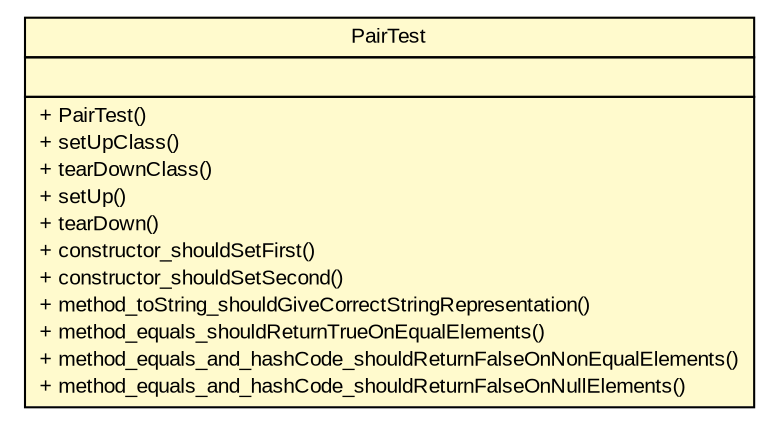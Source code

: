 #!/usr/local/bin/dot
#
# Class diagram 
# Generated by UMLGraph version R5_6 (http://www.umlgraph.org/)
#

digraph G {
	edge [fontname="arial",fontsize=10,labelfontname="arial",labelfontsize=10];
	node [fontname="arial",fontsize=10,shape=plaintext];
	nodesep=0.25;
	ranksep=0.5;
	// com.github.tilastokeskus.matertis.util.PairTest
	c399 [label=<<table title="com.github.tilastokeskus.matertis.util.PairTest" border="0" cellborder="1" cellspacing="0" cellpadding="2" port="p" bgcolor="lemonChiffon" href="./PairTest.html">
		<tr><td><table border="0" cellspacing="0" cellpadding="1">
<tr><td align="center" balign="center"> PairTest </td></tr>
		</table></td></tr>
		<tr><td><table border="0" cellspacing="0" cellpadding="1">
<tr><td align="left" balign="left">  </td></tr>
		</table></td></tr>
		<tr><td><table border="0" cellspacing="0" cellpadding="1">
<tr><td align="left" balign="left"> + PairTest() </td></tr>
<tr><td align="left" balign="left"> + setUpClass() </td></tr>
<tr><td align="left" balign="left"> + tearDownClass() </td></tr>
<tr><td align="left" balign="left"> + setUp() </td></tr>
<tr><td align="left" balign="left"> + tearDown() </td></tr>
<tr><td align="left" balign="left"> + constructor_shouldSetFirst() </td></tr>
<tr><td align="left" balign="left"> + constructor_shouldSetSecond() </td></tr>
<tr><td align="left" balign="left"> + method_toString_shouldGiveCorrectStringRepresentation() </td></tr>
<tr><td align="left" balign="left"> + method_equals_shouldReturnTrueOnEqualElements() </td></tr>
<tr><td align="left" balign="left"> + method_equals_and_hashCode_shouldReturnFalseOnNonEqualElements() </td></tr>
<tr><td align="left" balign="left"> + method_equals_and_hashCode_shouldReturnFalseOnNullElements() </td></tr>
		</table></td></tr>
		</table>>, URL="./PairTest.html", fontname="arial", fontcolor="black", fontsize=10.0];
}

